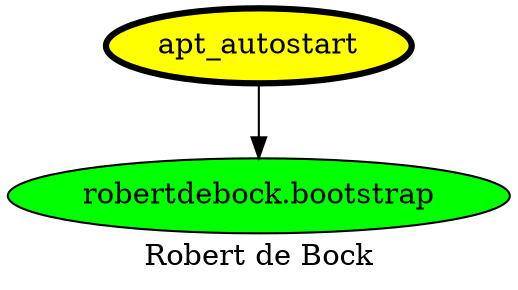 digraph PhiloDilemma {
  label = "Robert de Bock" ;
  overlap=false
  {
    "apt_autostart" [fillcolor=yellow style=filled penwidth=3]
    "robertdebock.bootstrap" [fillcolor=green style=filled]
  }
  "apt_autostart" -> "robertdebock.bootstrap"
}
